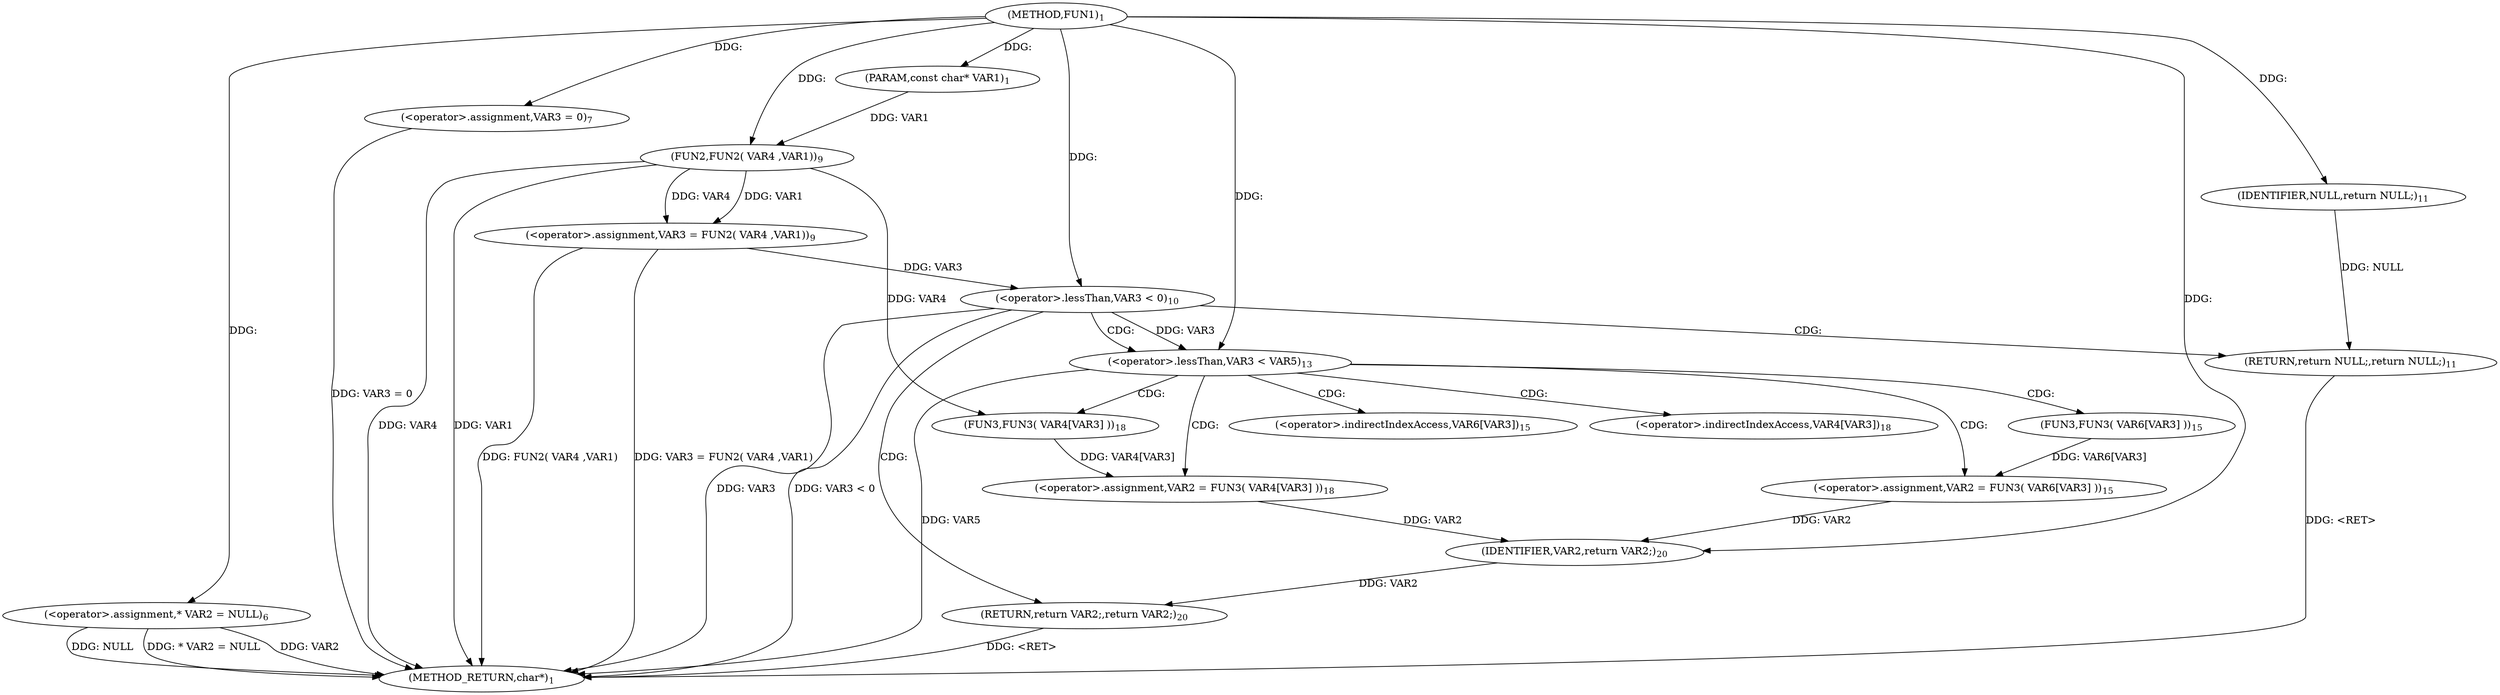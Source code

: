 digraph "FUN1" {  
"8" [label = <(METHOD,FUN1)<SUB>1</SUB>> ]
"52" [label = <(METHOD_RETURN,char*)<SUB>1</SUB>> ]
"9" [label = <(PARAM,const char* VAR1)<SUB>1</SUB>> ]
"12" [label = <(&lt;operator&gt;.assignment,* VAR2 = NULL)<SUB>6</SUB>> ]
"16" [label = <(&lt;operator&gt;.assignment,VAR3 = 0)<SUB>7</SUB>> ]
"19" [label = <(&lt;operator&gt;.assignment,VAR3 = FUN2( VAR4 ,VAR1))<SUB>9</SUB>> ]
"50" [label = <(RETURN,return VAR2;,return VAR2;)<SUB>20</SUB>> ]
"25" [label = <(&lt;operator&gt;.lessThan,VAR3 &lt; 0)<SUB>10</SUB>> ]
"32" [label = <(&lt;operator&gt;.lessThan,VAR3 &lt; VAR5)<SUB>13</SUB>> ]
"51" [label = <(IDENTIFIER,VAR2,return VAR2;)<SUB>20</SUB>> ]
"21" [label = <(FUN2,FUN2( VAR4 ,VAR1))<SUB>9</SUB>> ]
"29" [label = <(RETURN,return NULL;,return NULL;)<SUB>11</SUB>> ]
"36" [label = <(&lt;operator&gt;.assignment,VAR2 = FUN3( VAR6[VAR3] ))<SUB>15</SUB>> ]
"30" [label = <(IDENTIFIER,NULL,return NULL;)<SUB>11</SUB>> ]
"44" [label = <(&lt;operator&gt;.assignment,VAR2 = FUN3( VAR4[VAR3] ))<SUB>18</SUB>> ]
"38" [label = <(FUN3,FUN3( VAR6[VAR3] ))<SUB>15</SUB>> ]
"46" [label = <(FUN3,FUN3( VAR4[VAR3] ))<SUB>18</SUB>> ]
"39" [label = <(&lt;operator&gt;.indirectIndexAccess,VAR6[VAR3])<SUB>15</SUB>> ]
"47" [label = <(&lt;operator&gt;.indirectIndexAccess,VAR4[VAR3])<SUB>18</SUB>> ]
  "29" -> "52"  [ label = "DDG: &lt;RET&gt;"] 
  "50" -> "52"  [ label = "DDG: &lt;RET&gt;"] 
  "12" -> "52"  [ label = "DDG: VAR2"] 
  "12" -> "52"  [ label = "DDG: NULL"] 
  "12" -> "52"  [ label = "DDG: * VAR2 = NULL"] 
  "16" -> "52"  [ label = "DDG: VAR3 = 0"] 
  "21" -> "52"  [ label = "DDG: VAR4"] 
  "21" -> "52"  [ label = "DDG: VAR1"] 
  "19" -> "52"  [ label = "DDG: FUN2( VAR4 ,VAR1)"] 
  "19" -> "52"  [ label = "DDG: VAR3 = FUN2( VAR4 ,VAR1)"] 
  "25" -> "52"  [ label = "DDG: VAR3"] 
  "25" -> "52"  [ label = "DDG: VAR3 &lt; 0"] 
  "32" -> "52"  [ label = "DDG: VAR5"] 
  "8" -> "9"  [ label = "DDG: "] 
  "8" -> "12"  [ label = "DDG: "] 
  "8" -> "16"  [ label = "DDG: "] 
  "21" -> "19"  [ label = "DDG: VAR4"] 
  "21" -> "19"  [ label = "DDG: VAR1"] 
  "51" -> "50"  [ label = "DDG: VAR2"] 
  "44" -> "51"  [ label = "DDG: VAR2"] 
  "36" -> "51"  [ label = "DDG: VAR2"] 
  "8" -> "51"  [ label = "DDG: "] 
  "8" -> "21"  [ label = "DDG: "] 
  "9" -> "21"  [ label = "DDG: VAR1"] 
  "19" -> "25"  [ label = "DDG: VAR3"] 
  "8" -> "25"  [ label = "DDG: "] 
  "30" -> "29"  [ label = "DDG: NULL"] 
  "25" -> "32"  [ label = "DDG: VAR3"] 
  "8" -> "32"  [ label = "DDG: "] 
  "38" -> "36"  [ label = "DDG: VAR6[VAR3]"] 
  "8" -> "30"  [ label = "DDG: "] 
  "46" -> "44"  [ label = "DDG: VAR4[VAR3]"] 
  "21" -> "46"  [ label = "DDG: VAR4"] 
  "25" -> "29"  [ label = "CDG: "] 
  "25" -> "32"  [ label = "CDG: "] 
  "25" -> "50"  [ label = "CDG: "] 
  "32" -> "47"  [ label = "CDG: "] 
  "32" -> "36"  [ label = "CDG: "] 
  "32" -> "44"  [ label = "CDG: "] 
  "32" -> "46"  [ label = "CDG: "] 
  "32" -> "38"  [ label = "CDG: "] 
  "32" -> "39"  [ label = "CDG: "] 
}
